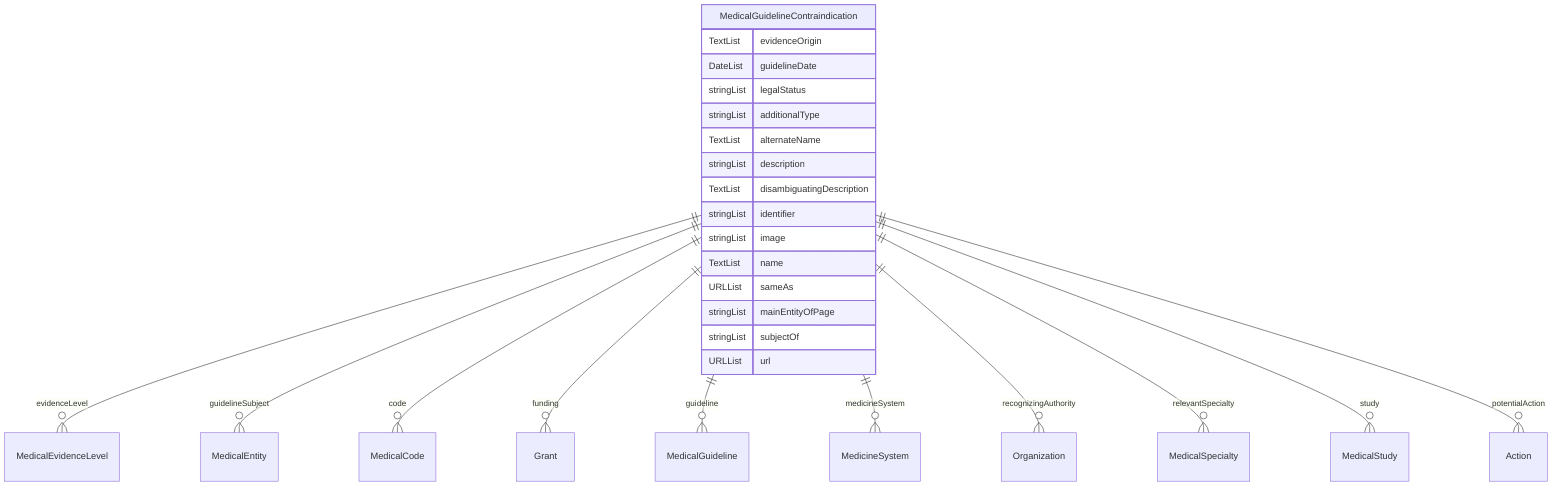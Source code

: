 erDiagram
MedicalGuidelineContraindication {
    TextList evidenceOrigin  
    DateList guidelineDate  
    stringList legalStatus  
    stringList additionalType  
    TextList alternateName  
    stringList description  
    TextList disambiguatingDescription  
    stringList identifier  
    stringList image  
    TextList name  
    URLList sameAs  
    stringList mainEntityOfPage  
    stringList subjectOf  
    URLList url  
}

MedicalGuidelineContraindication ||--}o MedicalEvidenceLevel : "evidenceLevel"
MedicalGuidelineContraindication ||--}o MedicalEntity : "guidelineSubject"
MedicalGuidelineContraindication ||--}o MedicalCode : "code"
MedicalGuidelineContraindication ||--}o Grant : "funding"
MedicalGuidelineContraindication ||--}o MedicalGuideline : "guideline"
MedicalGuidelineContraindication ||--}o MedicineSystem : "medicineSystem"
MedicalGuidelineContraindication ||--}o Organization : "recognizingAuthority"
MedicalGuidelineContraindication ||--}o MedicalSpecialty : "relevantSpecialty"
MedicalGuidelineContraindication ||--}o MedicalStudy : "study"
MedicalGuidelineContraindication ||--}o Action : "potentialAction"